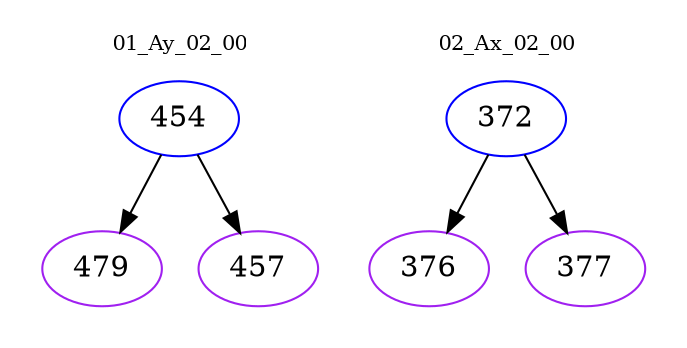 digraph{
subgraph cluster_0 {
color = white
label = "01_Ay_02_00";
fontsize=10;
T0_454 [label="454", color="blue"]
T0_454 -> T0_479 [color="black"]
T0_479 [label="479", color="purple"]
T0_454 -> T0_457 [color="black"]
T0_457 [label="457", color="purple"]
}
subgraph cluster_1 {
color = white
label = "02_Ax_02_00";
fontsize=10;
T1_372 [label="372", color="blue"]
T1_372 -> T1_376 [color="black"]
T1_376 [label="376", color="purple"]
T1_372 -> T1_377 [color="black"]
T1_377 [label="377", color="purple"]
}
}

